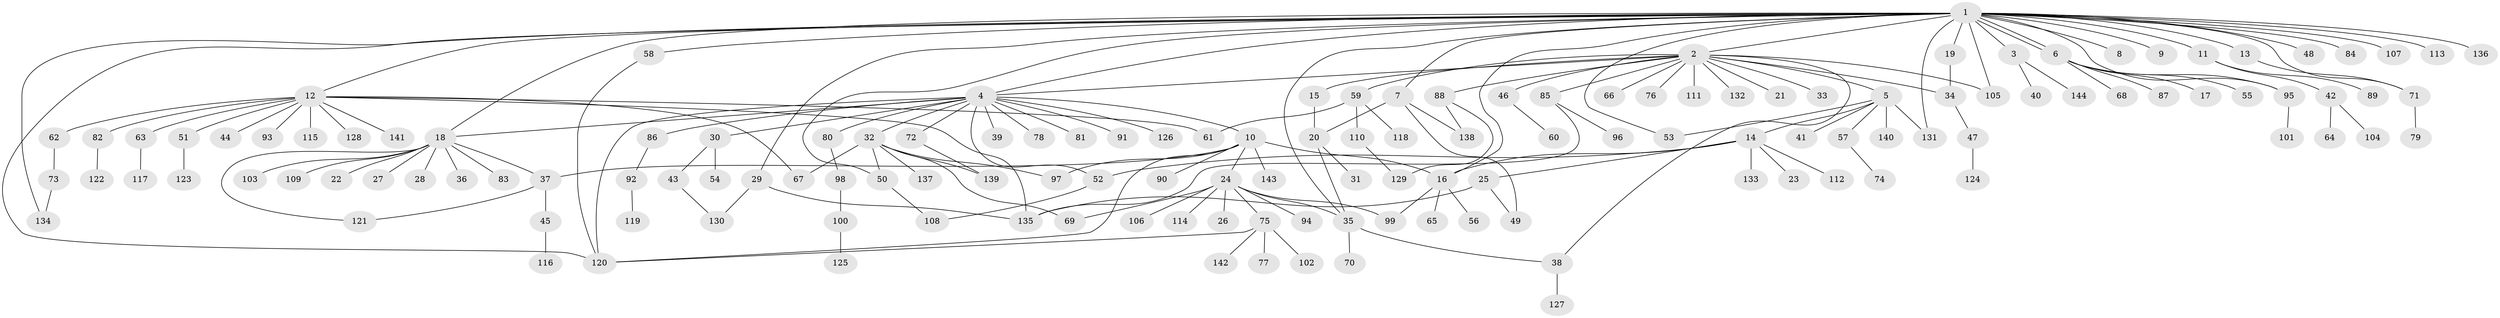 // coarse degree distribution, {40: 0.009259259259259259, 15: 0.009259259259259259, 2: 0.23148148148148148, 7: 0.018518518518518517, 6: 0.018518518518518517, 4: 0.046296296296296294, 1: 0.5555555555555556, 11: 0.009259259259259259, 12: 0.018518518518518517, 8: 0.009259259259259259, 5: 0.009259259259259259, 3: 0.06481481481481481}
// Generated by graph-tools (version 1.1) at 2025/51/02/27/25 19:51:54]
// undirected, 144 vertices, 181 edges
graph export_dot {
graph [start="1"]
  node [color=gray90,style=filled];
  1;
  2;
  3;
  4;
  5;
  6;
  7;
  8;
  9;
  10;
  11;
  12;
  13;
  14;
  15;
  16;
  17;
  18;
  19;
  20;
  21;
  22;
  23;
  24;
  25;
  26;
  27;
  28;
  29;
  30;
  31;
  32;
  33;
  34;
  35;
  36;
  37;
  38;
  39;
  40;
  41;
  42;
  43;
  44;
  45;
  46;
  47;
  48;
  49;
  50;
  51;
  52;
  53;
  54;
  55;
  56;
  57;
  58;
  59;
  60;
  61;
  62;
  63;
  64;
  65;
  66;
  67;
  68;
  69;
  70;
  71;
  72;
  73;
  74;
  75;
  76;
  77;
  78;
  79;
  80;
  81;
  82;
  83;
  84;
  85;
  86;
  87;
  88;
  89;
  90;
  91;
  92;
  93;
  94;
  95;
  96;
  97;
  98;
  99;
  100;
  101;
  102;
  103;
  104;
  105;
  106;
  107;
  108;
  109;
  110;
  111;
  112;
  113;
  114;
  115;
  116;
  117;
  118;
  119;
  120;
  121;
  122;
  123;
  124;
  125;
  126;
  127;
  128;
  129;
  130;
  131;
  132;
  133;
  134;
  135;
  136;
  137;
  138;
  139;
  140;
  141;
  142;
  143;
  144;
  1 -- 2;
  1 -- 3;
  1 -- 4;
  1 -- 6;
  1 -- 6;
  1 -- 7;
  1 -- 8;
  1 -- 9;
  1 -- 11;
  1 -- 12;
  1 -- 13;
  1 -- 16;
  1 -- 18;
  1 -- 19;
  1 -- 29;
  1 -- 35;
  1 -- 48;
  1 -- 50;
  1 -- 53;
  1 -- 58;
  1 -- 71;
  1 -- 84;
  1 -- 95;
  1 -- 105;
  1 -- 107;
  1 -- 113;
  1 -- 120;
  1 -- 131;
  1 -- 134;
  1 -- 136;
  2 -- 4;
  2 -- 5;
  2 -- 15;
  2 -- 21;
  2 -- 33;
  2 -- 34;
  2 -- 38;
  2 -- 46;
  2 -- 59;
  2 -- 66;
  2 -- 76;
  2 -- 85;
  2 -- 88;
  2 -- 105;
  2 -- 111;
  2 -- 132;
  3 -- 40;
  3 -- 144;
  4 -- 10;
  4 -- 18;
  4 -- 30;
  4 -- 32;
  4 -- 39;
  4 -- 52;
  4 -- 72;
  4 -- 78;
  4 -- 80;
  4 -- 81;
  4 -- 86;
  4 -- 91;
  4 -- 120;
  4 -- 126;
  5 -- 14;
  5 -- 41;
  5 -- 53;
  5 -- 57;
  5 -- 131;
  5 -- 140;
  6 -- 17;
  6 -- 55;
  6 -- 68;
  6 -- 87;
  6 -- 95;
  7 -- 20;
  7 -- 49;
  7 -- 138;
  10 -- 16;
  10 -- 24;
  10 -- 37;
  10 -- 90;
  10 -- 97;
  10 -- 120;
  10 -- 143;
  11 -- 42;
  11 -- 89;
  12 -- 44;
  12 -- 51;
  12 -- 61;
  12 -- 62;
  12 -- 63;
  12 -- 67;
  12 -- 82;
  12 -- 93;
  12 -- 115;
  12 -- 128;
  12 -- 135;
  12 -- 141;
  13 -- 71;
  14 -- 16;
  14 -- 23;
  14 -- 25;
  14 -- 52;
  14 -- 112;
  14 -- 133;
  15 -- 20;
  16 -- 56;
  16 -- 65;
  16 -- 99;
  18 -- 22;
  18 -- 27;
  18 -- 28;
  18 -- 36;
  18 -- 37;
  18 -- 83;
  18 -- 103;
  18 -- 109;
  18 -- 121;
  19 -- 34;
  20 -- 31;
  20 -- 35;
  24 -- 26;
  24 -- 35;
  24 -- 69;
  24 -- 75;
  24 -- 94;
  24 -- 99;
  24 -- 106;
  24 -- 114;
  25 -- 49;
  25 -- 135;
  29 -- 130;
  29 -- 135;
  30 -- 43;
  30 -- 54;
  32 -- 50;
  32 -- 67;
  32 -- 69;
  32 -- 97;
  32 -- 137;
  32 -- 139;
  34 -- 47;
  35 -- 38;
  35 -- 70;
  37 -- 45;
  37 -- 121;
  38 -- 127;
  42 -- 64;
  42 -- 104;
  43 -- 130;
  45 -- 116;
  46 -- 60;
  47 -- 124;
  50 -- 108;
  51 -- 123;
  52 -- 108;
  57 -- 74;
  58 -- 120;
  59 -- 61;
  59 -- 110;
  59 -- 118;
  62 -- 73;
  63 -- 117;
  71 -- 79;
  72 -- 139;
  73 -- 134;
  75 -- 77;
  75 -- 102;
  75 -- 120;
  75 -- 142;
  80 -- 98;
  82 -- 122;
  85 -- 96;
  85 -- 135;
  86 -- 92;
  88 -- 129;
  88 -- 138;
  92 -- 119;
  95 -- 101;
  98 -- 100;
  100 -- 125;
  110 -- 129;
}

